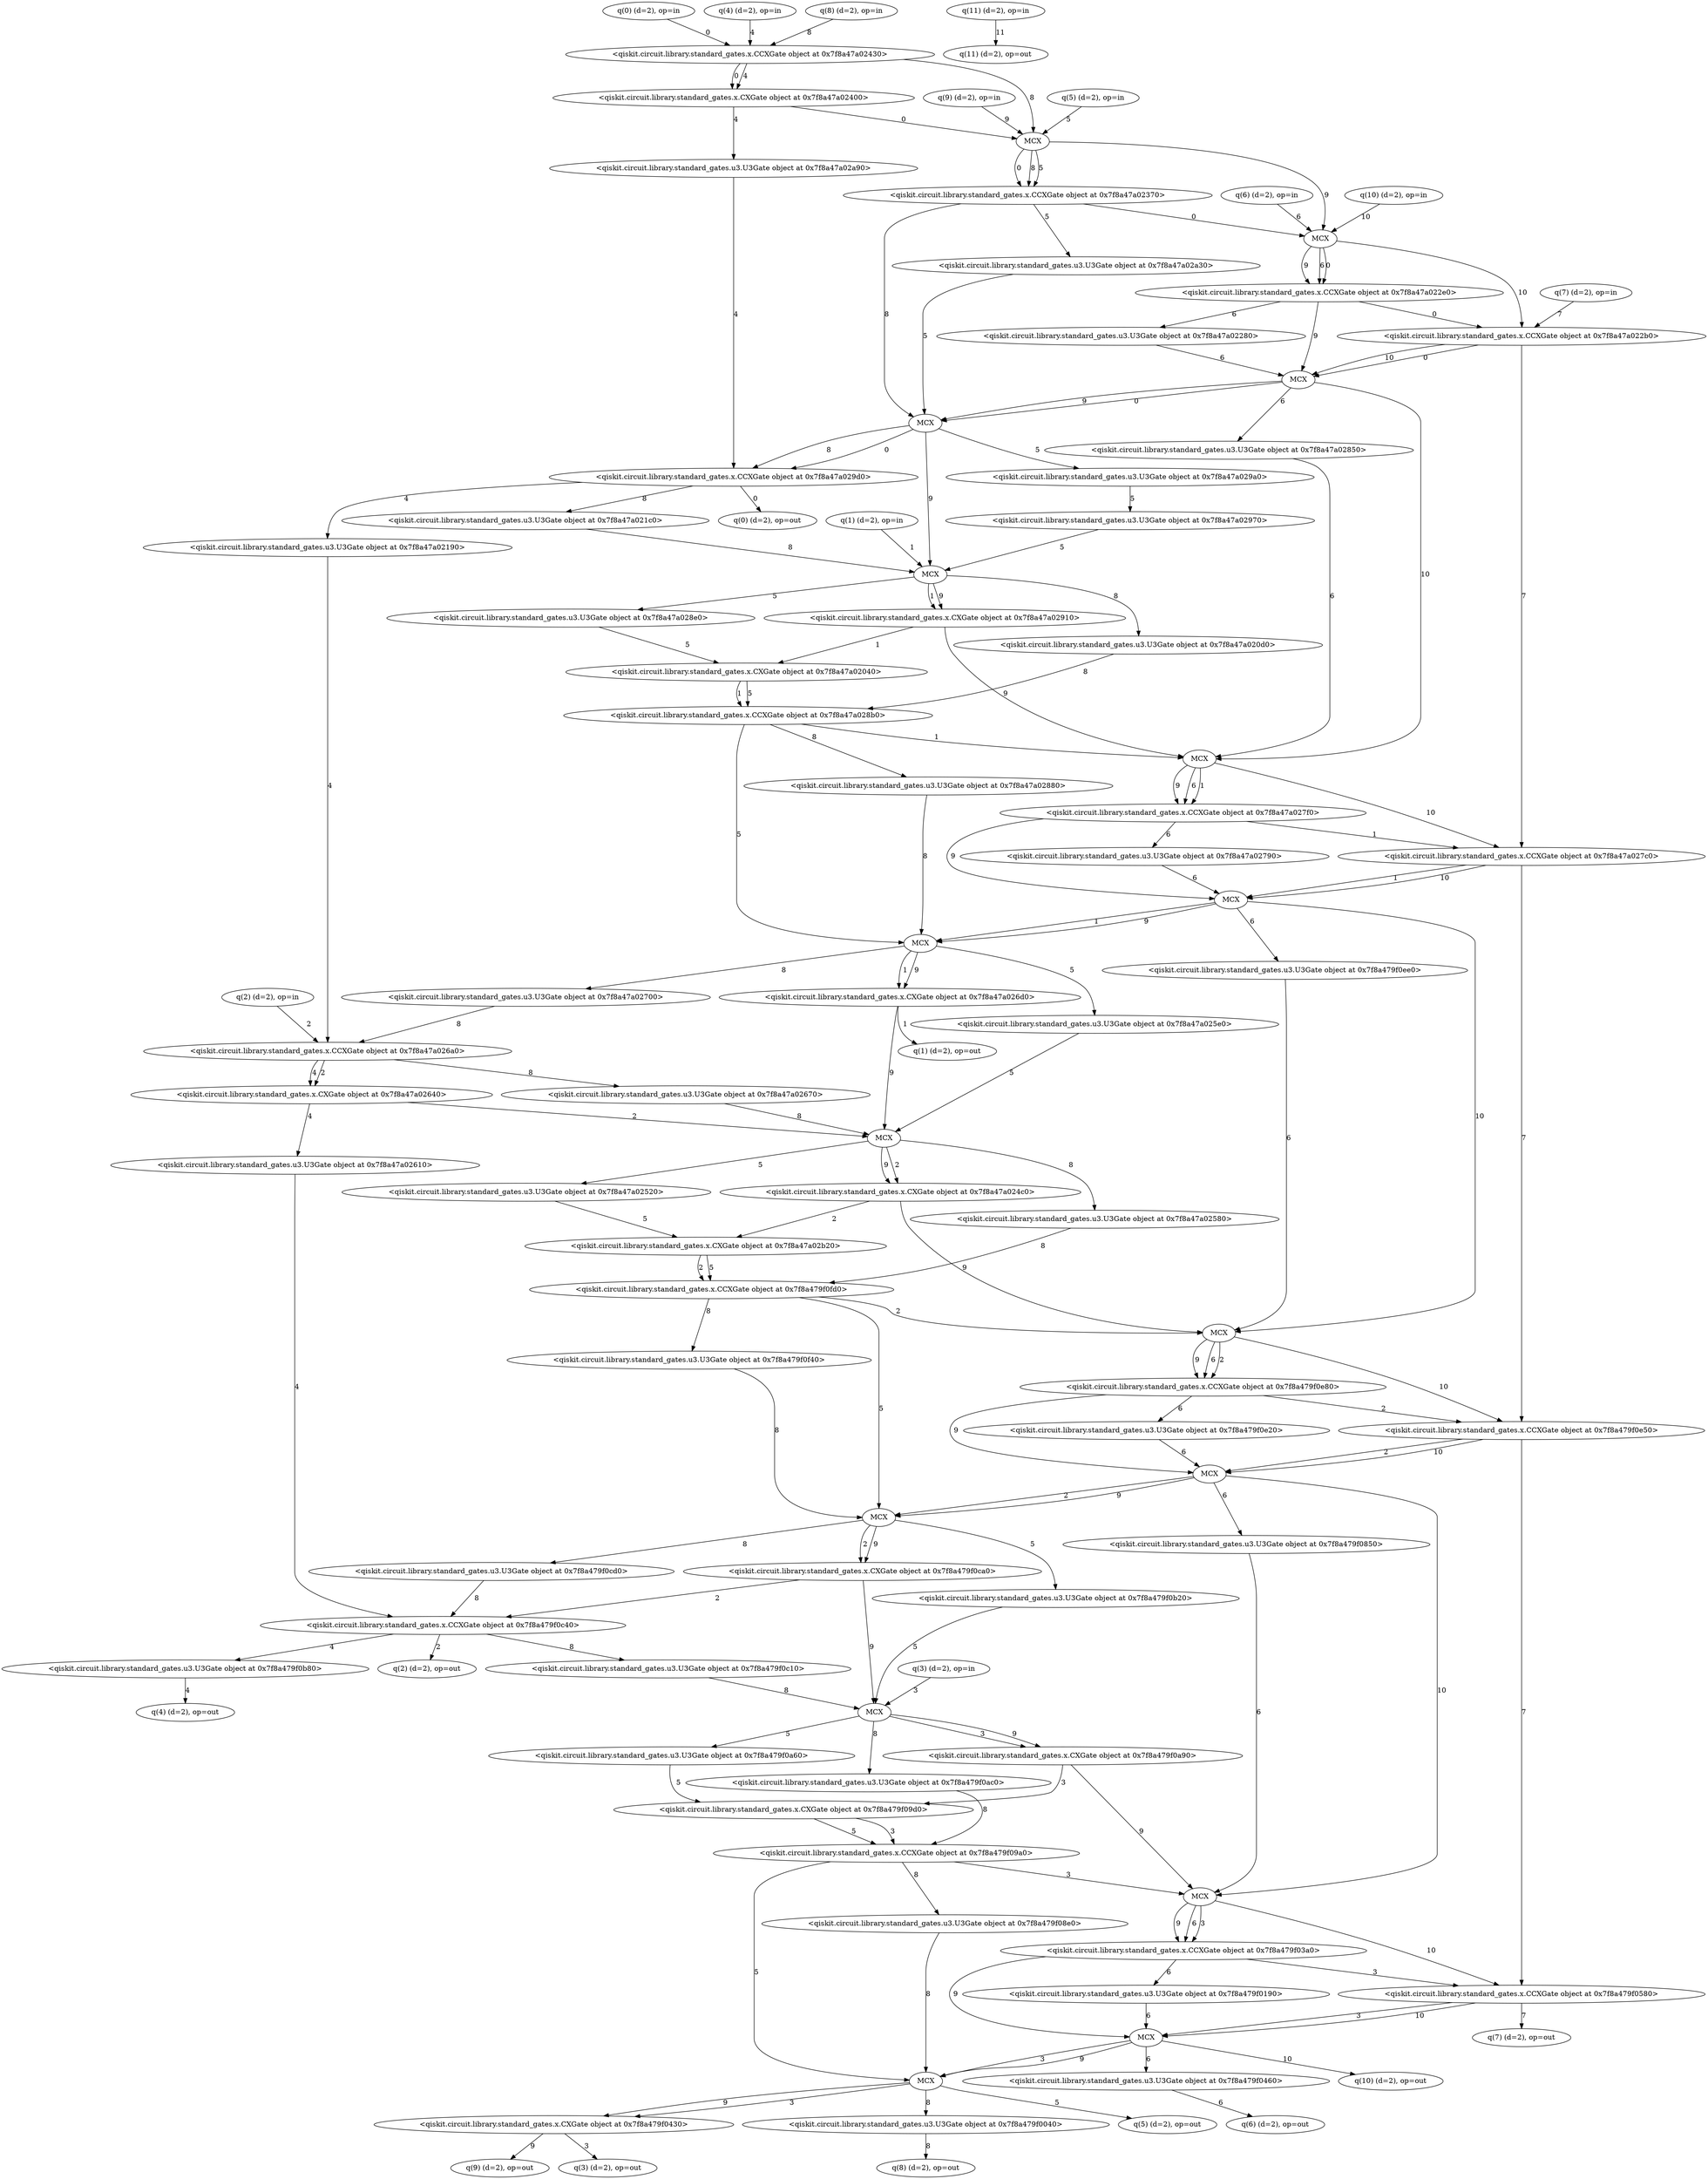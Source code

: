digraph G {
0 [label="q(0) (d=2), op=in", qubits="0", matrix="None", ancilla=false];
1 [label="q(1) (d=2), op=in", qubits="1", matrix="None", ancilla=false];
2 [label="q(2) (d=2), op=in", qubits="2", matrix="None", ancilla=false];
3 [label="q(3) (d=2), op=in", qubits="3", matrix="None", ancilla=false];
4 [label="q(4) (d=2), op=in", qubits="4", matrix="None", ancilla=false];
5 [label="q(5) (d=2), op=in", qubits="5", matrix="None", ancilla=false];
6 [label="q(6) (d=2), op=in", qubits="6", matrix="None", ancilla=false];
7 [label="q(7) (d=2), op=in", qubits="7", matrix="None", ancilla=false];
8 [label="q(8) (d=2), op=in", qubits="8", matrix="None", ancilla=true];
9 [label="q(9) (d=2), op=in", qubits="9", matrix="None", ancilla=true];
10 [label="q(10) (d=2), op=in", qubits="10", matrix="None", ancilla=true];
11 [label="q(11) (d=2), op=in", qubits="11", matrix="None", ancilla=false];
12 [label="<qiskit.circuit.library.standard_gates.x.CCXGate object at 0x7f8a47a02430>", qubits="0,4,8", matrix="[[0, 1], [1, 0]]"];
13 [label="<qiskit.circuit.library.standard_gates.x.CXGate object at 0x7f8a47a02400>", qubits="0,4", matrix="[[0, 1], [1, 0]]"];
14 [label="<qiskit.circuit.library.standard_gates.u3.U3Gate object at 0x7f8a47a02a90>", qubits="4", matrix="[[0, 1], [1, 0]]"];
15 [label="MCX", qubits="0,5,8,9", matrix="[[0, 1], [1, 0]]"];
16 [label="<qiskit.circuit.library.standard_gates.x.CCXGate object at 0x7f8a47a02370>", qubits="0,8,5", matrix="[[0, 1], [1, 0]]"];
17 [label="<qiskit.circuit.library.standard_gates.u3.U3Gate object at 0x7f8a47a02a30>", qubits="5", matrix="[[0, 1], [1, 0]]"];
18 [label="MCX", qubits="0,6,9,10", matrix="[[0, 1], [1, 0]]"];
19 [label="<qiskit.circuit.library.standard_gates.x.CCXGate object at 0x7f8a47a022e0>", qubits="0,9,6", matrix="[[0, 1], [1, 0]]"];
20 [label="<qiskit.circuit.library.standard_gates.x.CCXGate object at 0x7f8a47a022b0>", qubits="0,10,7", matrix="[[0, 1], [1, 0]]"];
21 [label="<qiskit.circuit.library.standard_gates.u3.U3Gate object at 0x7f8a47a02280>", qubits="6", matrix="[[0, 1], [1, 0]]"];
22 [label="MCX", qubits="0,6,9,10", matrix="[[0, 1], [1, 0]]"];
23 [label="MCX", qubits="0,5,8,9", matrix="[[0, 1], [1, 0]]"];
24 [label="<qiskit.circuit.library.standard_gates.x.CCXGate object at 0x7f8a47a029d0>", qubits="0,4,8", matrix="[[0, 1], [1, 0]]"];
25 [label="<qiskit.circuit.library.standard_gates.u3.U3Gate object at 0x7f8a47a021c0>", qubits="8", matrix="[[0, 1], [1, 0]]"];
26 [label="<qiskit.circuit.library.standard_gates.u3.U3Gate object at 0x7f8a47a02190>", qubits="4", matrix="[[0, 1], [1, 0]]"];
27 [label="<qiskit.circuit.library.standard_gates.u3.U3Gate object at 0x7f8a47a029a0>", qubits="5", matrix="[[0, 1], [1, 0]]"];
28 [label="<qiskit.circuit.library.standard_gates.u3.U3Gate object at 0x7f8a47a02970>", qubits="5", matrix="[[0, 1], [1, 0]]"];
29 [label="MCX", qubits="1,5,8,9", matrix="[[0, 1], [1, 0]]"];
30 [label="<qiskit.circuit.library.standard_gates.u3.U3Gate object at 0x7f8a47a020d0>", qubits="8", matrix="[[0, 1], [1, 0]]"];
31 [label="<qiskit.circuit.library.standard_gates.x.CXGate object at 0x7f8a47a02910>", qubits="1,9", matrix="[[0, 1], [1, 0]]"];
32 [label="<qiskit.circuit.library.standard_gates.u3.U3Gate object at 0x7f8a47a028e0>", qubits="5", matrix="[[0, 1], [1, 0]]"];
33 [label="<qiskit.circuit.library.standard_gates.x.CXGate object at 0x7f8a47a02040>", qubits="1,5", matrix="[[0, 1], [1, 0]]"];
34 [label="<qiskit.circuit.library.standard_gates.x.CCXGate object at 0x7f8a47a028b0>", qubits="1,8,5", matrix="[[0, 1], [1, 0]]"];
35 [label="<qiskit.circuit.library.standard_gates.u3.U3Gate object at 0x7f8a47a02880>", qubits="8", matrix="[[0, 1], [1, 0]]"];
36 [label="<qiskit.circuit.library.standard_gates.u3.U3Gate object at 0x7f8a47a02850>", qubits="6", matrix="[[0, 1], [1, 0]]"];
37 [label="MCX", qubits="1,6,9,10", matrix="[[0, 1], [1, 0]]"];
38 [label="<qiskit.circuit.library.standard_gates.x.CCXGate object at 0x7f8a47a027f0>", qubits="1,9,6", matrix="[[0, 1], [1, 0]]"];
39 [label="<qiskit.circuit.library.standard_gates.x.CCXGate object at 0x7f8a47a027c0>", qubits="1,10,7", matrix="[[0, 1], [1, 0]]"];
40 [label="<qiskit.circuit.library.standard_gates.u3.U3Gate object at 0x7f8a47a02790>", qubits="6", matrix="[[0, 1], [1, 0]]"];
41 [label="MCX", qubits="1,6,9,10", matrix="[[0, 1], [1, 0]]"];
42 [label="MCX", qubits="1,5,8,9", matrix="[[0, 1], [1, 0]]"];
43 [label="<qiskit.circuit.library.standard_gates.u3.U3Gate object at 0x7f8a47a02700>", qubits="8", matrix="[[0, 1], [1, 0]]"];
44 [label="<qiskit.circuit.library.standard_gates.x.CXGate object at 0x7f8a47a026d0>", qubits="1,9", matrix="[[0, 1], [1, 0]]"];
45 [label="<qiskit.circuit.library.standard_gates.x.CCXGate object at 0x7f8a47a026a0>", qubits="2,4,8", matrix="[[0, 1], [1, 0]]"];
46 [label="<qiskit.circuit.library.standard_gates.u3.U3Gate object at 0x7f8a47a02670>", qubits="8", matrix="[[0, 1], [1, 0]]"];
47 [label="<qiskit.circuit.library.standard_gates.x.CXGate object at 0x7f8a47a02640>", qubits="2,4", matrix="[[0, 1], [1, 0]]"];
48 [label="<qiskit.circuit.library.standard_gates.u3.U3Gate object at 0x7f8a47a02610>", qubits="4", matrix="[[0, 1], [1, 0]]"];
49 [label="<qiskit.circuit.library.standard_gates.u3.U3Gate object at 0x7f8a47a025e0>", qubits="5", matrix="[[0, 1], [1, 0]]"];
50 [label="MCX", qubits="2,5,8,9", matrix="[[0, 1], [1, 0]]"];
51 [label="<qiskit.circuit.library.standard_gates.u3.U3Gate object at 0x7f8a47a02580>", qubits="8", matrix="[[0, 1], [1, 0]]"];
52 [label="<qiskit.circuit.library.standard_gates.x.CXGate object at 0x7f8a47a024c0>", qubits="2,9", matrix="[[0, 1], [1, 0]]"];
53 [label="<qiskit.circuit.library.standard_gates.u3.U3Gate object at 0x7f8a47a02520>", qubits="5", matrix="[[0, 1], [1, 0]]"];
54 [label="<qiskit.circuit.library.standard_gates.x.CXGate object at 0x7f8a47a02b20>", qubits="2,5", matrix="[[0, 1], [1, 0]]"];
55 [label="<qiskit.circuit.library.standard_gates.x.CCXGate object at 0x7f8a479f0fd0>", qubits="2,8,5", matrix="[[0, 1], [1, 0]]"];
56 [label="<qiskit.circuit.library.standard_gates.u3.U3Gate object at 0x7f8a479f0f40>", qubits="8", matrix="[[0, 1], [1, 0]]"];
57 [label="<qiskit.circuit.library.standard_gates.u3.U3Gate object at 0x7f8a479f0ee0>", qubits="6", matrix="[[0, 1], [1, 0]]"];
58 [label="MCX", qubits="2,6,9,10", matrix="[[0, 1], [1, 0]]"];
59 [label="<qiskit.circuit.library.standard_gates.x.CCXGate object at 0x7f8a479f0e80>", qubits="2,9,6", matrix="[[0, 1], [1, 0]]"];
60 [label="<qiskit.circuit.library.standard_gates.x.CCXGate object at 0x7f8a479f0e50>", qubits="2,10,7", matrix="[[0, 1], [1, 0]]"];
61 [label="<qiskit.circuit.library.standard_gates.u3.U3Gate object at 0x7f8a479f0e20>", qubits="6", matrix="[[0, 1], [1, 0]]"];
62 [label="MCX", qubits="2,6,9,10", matrix="[[0, 1], [1, 0]]"];
63 [label="MCX", qubits="2,5,8,9", matrix="[[0, 1], [1, 0]]"];
64 [label="<qiskit.circuit.library.standard_gates.u3.U3Gate object at 0x7f8a479f0cd0>", qubits="8", matrix="[[0, 1], [1, 0]]"];
65 [label="<qiskit.circuit.library.standard_gates.x.CXGate object at 0x7f8a479f0ca0>", qubits="2,9", matrix="[[0, 1], [1, 0]]"];
66 [label="<qiskit.circuit.library.standard_gates.x.CCXGate object at 0x7f8a479f0c40>", qubits="2,4,8", matrix="[[0, 1], [1, 0]]"];
67 [label="<qiskit.circuit.library.standard_gates.u3.U3Gate object at 0x7f8a479f0c10>", qubits="8", matrix="[[0, 1], [1, 0]]"];
68 [label="<qiskit.circuit.library.standard_gates.u3.U3Gate object at 0x7f8a479f0b80>", qubits="4", matrix="[[0, 1], [1, 0]]"];
69 [label="<qiskit.circuit.library.standard_gates.u3.U3Gate object at 0x7f8a479f0b20>", qubits="5", matrix="[[0, 1], [1, 0]]"];
70 [label="MCX", qubits="3,5,8,9", matrix="[[0, 1], [1, 0]]"];
71 [label="<qiskit.circuit.library.standard_gates.u3.U3Gate object at 0x7f8a479f0ac0>", qubits="8", matrix="[[0, 1], [1, 0]]"];
72 [label="<qiskit.circuit.library.standard_gates.x.CXGate object at 0x7f8a479f0a90>", qubits="3,9", matrix="[[0, 1], [1, 0]]"];
73 [label="<qiskit.circuit.library.standard_gates.u3.U3Gate object at 0x7f8a479f0a60>", qubits="5", matrix="[[0, 1], [1, 0]]"];
74 [label="<qiskit.circuit.library.standard_gates.x.CXGate object at 0x7f8a479f09d0>", qubits="3,5", matrix="[[0, 1], [1, 0]]"];
75 [label="<qiskit.circuit.library.standard_gates.x.CCXGate object at 0x7f8a479f09a0>", qubits="3,8,5", matrix="[[0, 1], [1, 0]]"];
76 [label="<qiskit.circuit.library.standard_gates.u3.U3Gate object at 0x7f8a479f08e0>", qubits="8", matrix="[[0, 1], [1, 0]]"];
77 [label="<qiskit.circuit.library.standard_gates.u3.U3Gate object at 0x7f8a479f0850>", qubits="6", matrix="[[0, 1], [1, 0]]"];
78 [label="MCX", qubits="3,6,9,10", matrix="[[0, 1], [1, 0]]"];
79 [label="<qiskit.circuit.library.standard_gates.x.CCXGate object at 0x7f8a479f03a0>", qubits="3,9,6", matrix="[[0, 1], [1, 0]]"];
80 [label="<qiskit.circuit.library.standard_gates.x.CCXGate object at 0x7f8a479f0580>", qubits="3,10,7", matrix="[[0, 1], [1, 0]]"];
81 [label="<qiskit.circuit.library.standard_gates.u3.U3Gate object at 0x7f8a479f0190>", qubits="6", matrix="[[0, 1], [1, 0]]"];
82 [label="MCX", qubits="3,6,9,10", matrix="[[0, 1], [1, 0]]"];
83 [label="MCX", qubits="3,5,8,9", matrix="[[0, 1], [1, 0]]"];
84 [label="<qiskit.circuit.library.standard_gates.u3.U3Gate object at 0x7f8a479f0040>", qubits="8", matrix="[[0, 1], [1, 0]]"];
85 [label="<qiskit.circuit.library.standard_gates.x.CXGate object at 0x7f8a479f0430>", qubits="3,9", matrix="[[0, 1], [1, 0]]"];
86 [label="<qiskit.circuit.library.standard_gates.u3.U3Gate object at 0x7f8a479f0460>", qubits="6", matrix="[[0, 1], [1, 0]]"];
87 [label="q(0) (d=2), op=out", qubits="0", matrix="None", ancilla=false];
88 [label="q(1) (d=2), op=out", qubits="1", matrix="None", ancilla=false];
89 [label="q(2) (d=2), op=out", qubits="2", matrix="None", ancilla=false];
90 [label="q(3) (d=2), op=out", qubits="3", matrix="None", ancilla=false];
91 [label="q(4) (d=2), op=out", qubits="4", matrix="None", ancilla=false];
92 [label="q(5) (d=2), op=out", qubits="5", matrix="None", ancilla=false];
93 [label="q(6) (d=2), op=out", qubits="6", matrix="None", ancilla=false];
94 [label="q(7) (d=2), op=out", qubits="7", matrix="None", ancilla=false];
95 [label="q(8) (d=2), op=out", qubits="8", matrix="None", ancilla=true];
96 [label="q(9) (d=2), op=out", qubits="9", matrix="None", ancilla=true];
97 [label="q(10) (d=2), op=out", qubits="10", matrix="None", ancilla=true];
98 [label="q(11) (d=2), op=out", qubits="11", matrix="None", ancilla=false];
0 -> 12 [label=0];
4 -> 12 [label=4];
8 -> 12 [label=8];
12 -> 13 [label=0];
12 -> 13 [label=4];
13 -> 14 [label=4];
13 -> 15 [label=0];
5 -> 15 [label=5];
12 -> 15 [label=8];
9 -> 15 [label=9];
15 -> 16 [label=0];
15 -> 16 [label=8];
15 -> 16 [label=5];
16 -> 17 [label=5];
16 -> 18 [label=0];
6 -> 18 [label=6];
15 -> 18 [label=9];
10 -> 18 [label=10];
18 -> 19 [label=0];
18 -> 19 [label=9];
18 -> 19 [label=6];
19 -> 20 [label=0];
18 -> 20 [label=10];
7 -> 20 [label=7];
19 -> 21 [label=6];
20 -> 22 [label=0];
21 -> 22 [label=6];
19 -> 22 [label=9];
20 -> 22 [label=10];
22 -> 23 [label=0];
17 -> 23 [label=5];
16 -> 23 [label=8];
22 -> 23 [label=9];
23 -> 24 [label=0];
14 -> 24 [label=4];
23 -> 24 [label=8];
24 -> 25 [label=8];
24 -> 26 [label=4];
23 -> 27 [label=5];
27 -> 28 [label=5];
1 -> 29 [label=1];
28 -> 29 [label=5];
25 -> 29 [label=8];
23 -> 29 [label=9];
29 -> 30 [label=8];
29 -> 31 [label=1];
29 -> 31 [label=9];
29 -> 32 [label=5];
31 -> 33 [label=1];
32 -> 33 [label=5];
33 -> 34 [label=1];
30 -> 34 [label=8];
33 -> 34 [label=5];
34 -> 35 [label=8];
22 -> 36 [label=6];
34 -> 37 [label=1];
36 -> 37 [label=6];
31 -> 37 [label=9];
22 -> 37 [label=10];
37 -> 38 [label=1];
37 -> 38 [label=9];
37 -> 38 [label=6];
38 -> 39 [label=1];
37 -> 39 [label=10];
20 -> 39 [label=7];
38 -> 40 [label=6];
39 -> 41 [label=1];
40 -> 41 [label=6];
38 -> 41 [label=9];
39 -> 41 [label=10];
41 -> 42 [label=1];
34 -> 42 [label=5];
35 -> 42 [label=8];
41 -> 42 [label=9];
42 -> 43 [label=8];
42 -> 44 [label=1];
42 -> 44 [label=9];
2 -> 45 [label=2];
26 -> 45 [label=4];
43 -> 45 [label=8];
45 -> 46 [label=8];
45 -> 47 [label=2];
45 -> 47 [label=4];
47 -> 48 [label=4];
42 -> 49 [label=5];
47 -> 50 [label=2];
49 -> 50 [label=5];
46 -> 50 [label=8];
44 -> 50 [label=9];
50 -> 51 [label=8];
50 -> 52 [label=2];
50 -> 52 [label=9];
50 -> 53 [label=5];
52 -> 54 [label=2];
53 -> 54 [label=5];
54 -> 55 [label=2];
51 -> 55 [label=8];
54 -> 55 [label=5];
55 -> 56 [label=8];
41 -> 57 [label=6];
55 -> 58 [label=2];
57 -> 58 [label=6];
52 -> 58 [label=9];
41 -> 58 [label=10];
58 -> 59 [label=2];
58 -> 59 [label=9];
58 -> 59 [label=6];
59 -> 60 [label=2];
58 -> 60 [label=10];
39 -> 60 [label=7];
59 -> 61 [label=6];
60 -> 62 [label=2];
61 -> 62 [label=6];
59 -> 62 [label=9];
60 -> 62 [label=10];
62 -> 63 [label=2];
55 -> 63 [label=5];
56 -> 63 [label=8];
62 -> 63 [label=9];
63 -> 64 [label=8];
63 -> 65 [label=2];
63 -> 65 [label=9];
65 -> 66 [label=2];
48 -> 66 [label=4];
64 -> 66 [label=8];
66 -> 67 [label=8];
66 -> 68 [label=4];
63 -> 69 [label=5];
3 -> 70 [label=3];
69 -> 70 [label=5];
67 -> 70 [label=8];
65 -> 70 [label=9];
70 -> 71 [label=8];
70 -> 72 [label=3];
70 -> 72 [label=9];
70 -> 73 [label=5];
72 -> 74 [label=3];
73 -> 74 [label=5];
74 -> 75 [label=3];
71 -> 75 [label=8];
74 -> 75 [label=5];
75 -> 76 [label=8];
62 -> 77 [label=6];
75 -> 78 [label=3];
77 -> 78 [label=6];
72 -> 78 [label=9];
62 -> 78 [label=10];
78 -> 79 [label=3];
78 -> 79 [label=9];
78 -> 79 [label=6];
79 -> 80 [label=3];
78 -> 80 [label=10];
60 -> 80 [label=7];
79 -> 81 [label=6];
80 -> 82 [label=3];
81 -> 82 [label=6];
79 -> 82 [label=9];
80 -> 82 [label=10];
82 -> 83 [label=3];
75 -> 83 [label=5];
76 -> 83 [label=8];
82 -> 83 [label=9];
83 -> 84 [label=8];
83 -> 85 [label=3];
83 -> 85 [label=9];
82 -> 86 [label=6];
24 -> 87 [label=0];
44 -> 88 [label=1];
66 -> 89 [label=2];
85 -> 90 [label=3];
68 -> 91 [label=4];
83 -> 92 [label=5];
86 -> 93 [label=6];
80 -> 94 [label=7];
84 -> 95 [label=8];
85 -> 96 [label=9];
82 -> 97 [label=10];
11 -> 98 [label=11];
}
